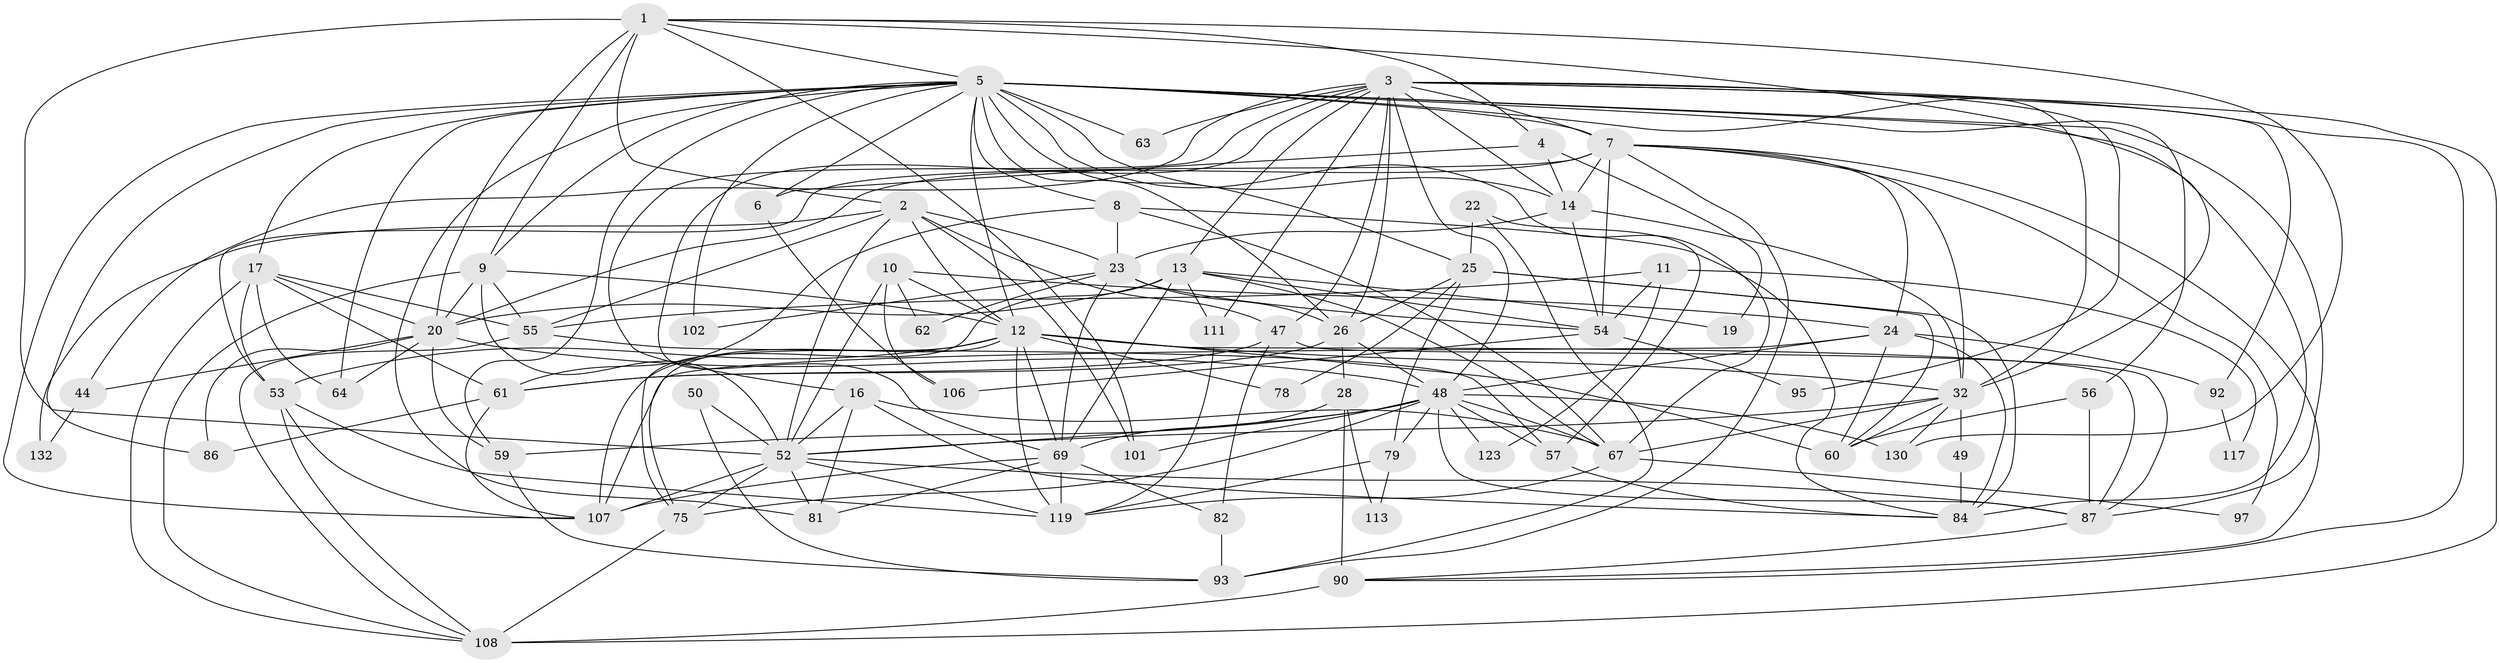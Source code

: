 // original degree distribution, {4: 0.2536231884057971, 3: 0.2608695652173913, 5: 0.18115942028985507, 2: 0.15217391304347827, 6: 0.10869565217391304, 7: 0.014492753623188406, 9: 0.007246376811594203, 8: 0.021739130434782608}
// Generated by graph-tools (version 1.1) at 2025/15/03/09/25 04:15:17]
// undirected, 69 vertices, 195 edges
graph export_dot {
graph [start="1"]
  node [color=gray90,style=filled];
  1 [super="+18+99"];
  2 [super="+40+33"];
  3 [super="+15+80"];
  4;
  5 [super="+45+76+21"];
  6 [super="+37"];
  7 [super="+122+31+121"];
  8 [super="+98"];
  9 [super="+85+42"];
  10 [super="+34"];
  11;
  12 [super="+118+100+68"];
  13 [super="+38"];
  14 [super="+126"];
  16 [super="+46"];
  17 [super="+41"];
  19;
  20 [super="+27"];
  22 [super="+30"];
  23 [super="+124+70"];
  24 [super="+29"];
  25 [super="+112+103"];
  26 [super="+77"];
  28 [super="+39"];
  32 [super="+35+96"];
  44;
  47;
  48 [super="+58+51"];
  49;
  50;
  52 [super="+65+72"];
  53 [super="+104"];
  54 [super="+125"];
  55 [super="+131"];
  56;
  57;
  59;
  60;
  61 [super="+73"];
  62;
  63;
  64;
  67 [super="+135+71"];
  69 [super="+116"];
  75 [super="+88"];
  78;
  79 [super="+133"];
  81;
  82;
  84 [super="+109"];
  86;
  87 [super="+91"];
  90 [super="+94"];
  92;
  93;
  95;
  97;
  101;
  102;
  106;
  107 [super="+120"];
  108 [super="+127+110"];
  111;
  113;
  117;
  119 [super="+137"];
  123;
  130;
  132;
  1 -- 101;
  1 -- 32;
  1 -- 52;
  1 -- 130;
  1 -- 4;
  1 -- 5;
  1 -- 9;
  1 -- 20;
  1 -- 2;
  2 -- 55;
  2 -- 47;
  2 -- 23;
  2 -- 52;
  2 -- 132;
  2 -- 101;
  2 -- 12;
  3 -- 63;
  3 -- 69;
  3 -- 44;
  3 -- 14;
  3 -- 111;
  3 -- 48;
  3 -- 95;
  3 -- 92;
  3 -- 7;
  3 -- 108;
  3 -- 26;
  3 -- 13;
  3 -- 16;
  3 -- 47;
  3 -- 90;
  4 -- 6;
  4 -- 19;
  4 -- 14;
  5 -- 25;
  5 -- 32;
  5 -- 67 [weight=2];
  5 -- 102;
  5 -- 7;
  5 -- 8;
  5 -- 107;
  5 -- 17;
  5 -- 63;
  5 -- 81;
  5 -- 84;
  5 -- 6;
  5 -- 86;
  5 -- 87;
  5 -- 59;
  5 -- 64;
  5 -- 56;
  5 -- 9;
  5 -- 26;
  5 -- 12;
  5 -- 14 [weight=2];
  6 -- 106;
  7 -- 24;
  7 -- 97;
  7 -- 93;
  7 -- 32;
  7 -- 54;
  7 -- 14;
  7 -- 90;
  7 -- 20 [weight=2];
  7 -- 53;
  8 -- 61;
  8 -- 23 [weight=2];
  8 -- 67;
  8 -- 84;
  9 -- 52;
  9 -- 108;
  9 -- 55;
  9 -- 12;
  9 -- 20;
  10 -- 12;
  10 -- 52;
  10 -- 106;
  10 -- 24;
  10 -- 62;
  11 -- 54;
  11 -- 117;
  11 -- 123;
  11 -- 55;
  12 -- 119;
  12 -- 60;
  12 -- 32;
  12 -- 53;
  12 -- 69;
  12 -- 87;
  12 -- 107;
  12 -- 78;
  12 -- 75;
  13 -- 69;
  13 -- 67;
  13 -- 19;
  13 -- 54;
  13 -- 75;
  13 -- 111;
  13 -- 20;
  14 -- 32 [weight=2];
  14 -- 23;
  14 -- 54;
  16 -- 84;
  16 -- 67;
  16 -- 81;
  16 -- 52;
  17 -- 108;
  17 -- 64;
  17 -- 53;
  17 -- 61;
  17 -- 55;
  17 -- 20;
  20 -- 86;
  20 -- 64;
  20 -- 44;
  20 -- 48;
  20 -- 59;
  22 -- 93;
  22 -- 25 [weight=2];
  22 -- 57;
  23 -- 62;
  23 -- 102;
  23 -- 54;
  23 -- 69;
  23 -- 26;
  24 -- 84;
  24 -- 92;
  24 -- 60;
  24 -- 48;
  24 -- 107;
  25 -- 84;
  25 -- 79;
  25 -- 78;
  25 -- 60;
  25 -- 26;
  26 -- 48;
  26 -- 28;
  26 -- 61 [weight=2];
  28 -- 113;
  28 -- 69;
  28 -- 90;
  32 -- 52;
  32 -- 49;
  32 -- 60;
  32 -- 130;
  32 -- 67;
  44 -- 132;
  47 -- 82;
  47 -- 61;
  47 -- 87;
  48 -- 75;
  48 -- 52;
  48 -- 87;
  48 -- 79;
  48 -- 130;
  48 -- 67;
  48 -- 101;
  48 -- 59;
  48 -- 57;
  48 -- 123;
  49 -- 84;
  50 -- 93;
  50 -- 52;
  52 -- 81;
  52 -- 75;
  52 -- 107 [weight=2];
  52 -- 119;
  52 -- 87;
  53 -- 108;
  53 -- 107;
  53 -- 119;
  54 -- 95;
  54 -- 106;
  55 -- 57;
  55 -- 108;
  56 -- 60;
  56 -- 87;
  57 -- 84;
  59 -- 93;
  61 -- 86;
  61 -- 107;
  67 -- 119;
  67 -- 97;
  69 -- 119;
  69 -- 81;
  69 -- 82;
  69 -- 107;
  75 -- 108;
  79 -- 113;
  79 -- 119;
  82 -- 93;
  87 -- 90;
  90 -- 108 [weight=2];
  92 -- 117;
  111 -- 119;
}
